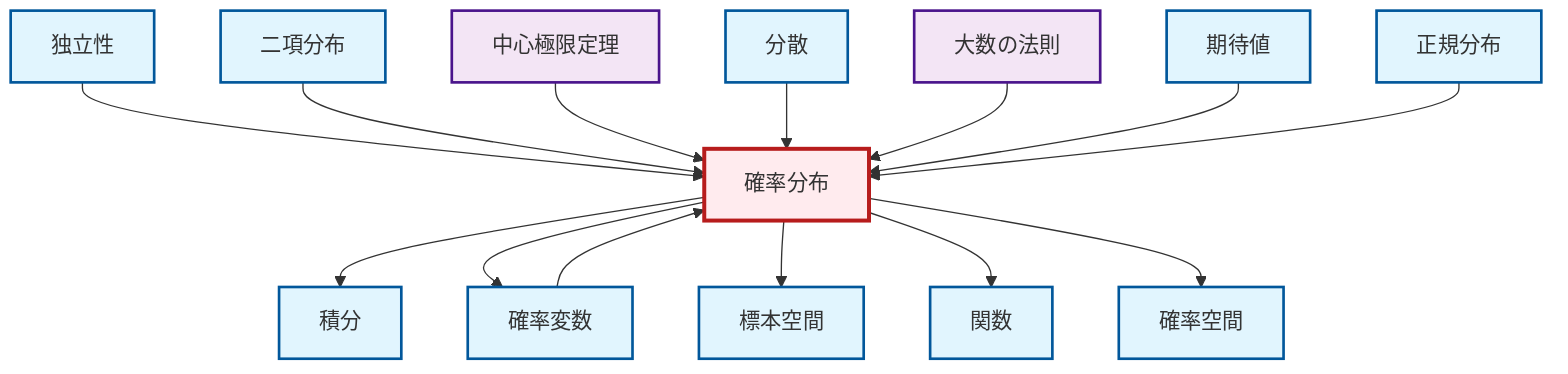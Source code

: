 graph TD
    classDef definition fill:#e1f5fe,stroke:#01579b,stroke-width:2px
    classDef theorem fill:#f3e5f5,stroke:#4a148c,stroke-width:2px
    classDef axiom fill:#fff3e0,stroke:#e65100,stroke-width:2px
    classDef example fill:#e8f5e9,stroke:#1b5e20,stroke-width:2px
    classDef current fill:#ffebee,stroke:#b71c1c,stroke-width:3px
    def-normal-distribution["正規分布"]:::definition
    def-random-variable["確率変数"]:::definition
    thm-central-limit["中心極限定理"]:::theorem
    def-function["関数"]:::definition
    def-integral["積分"]:::definition
    thm-law-of-large-numbers["大数の法則"]:::theorem
    def-probability-distribution["確率分布"]:::definition
    def-binomial-distribution["二項分布"]:::definition
    def-independence["独立性"]:::definition
    def-variance["分散"]:::definition
    def-expectation["期待値"]:::definition
    def-probability-space["確率空間"]:::definition
    def-sample-space["標本空間"]:::definition
    def-probability-distribution --> def-integral
    def-independence --> def-probability-distribution
    def-random-variable --> def-probability-distribution
    def-probability-distribution --> def-random-variable
    def-binomial-distribution --> def-probability-distribution
    thm-central-limit --> def-probability-distribution
    def-variance --> def-probability-distribution
    thm-law-of-large-numbers --> def-probability-distribution
    def-probability-distribution --> def-sample-space
    def-expectation --> def-probability-distribution
    def-probability-distribution --> def-function
    def-normal-distribution --> def-probability-distribution
    def-probability-distribution --> def-probability-space
    class def-probability-distribution current